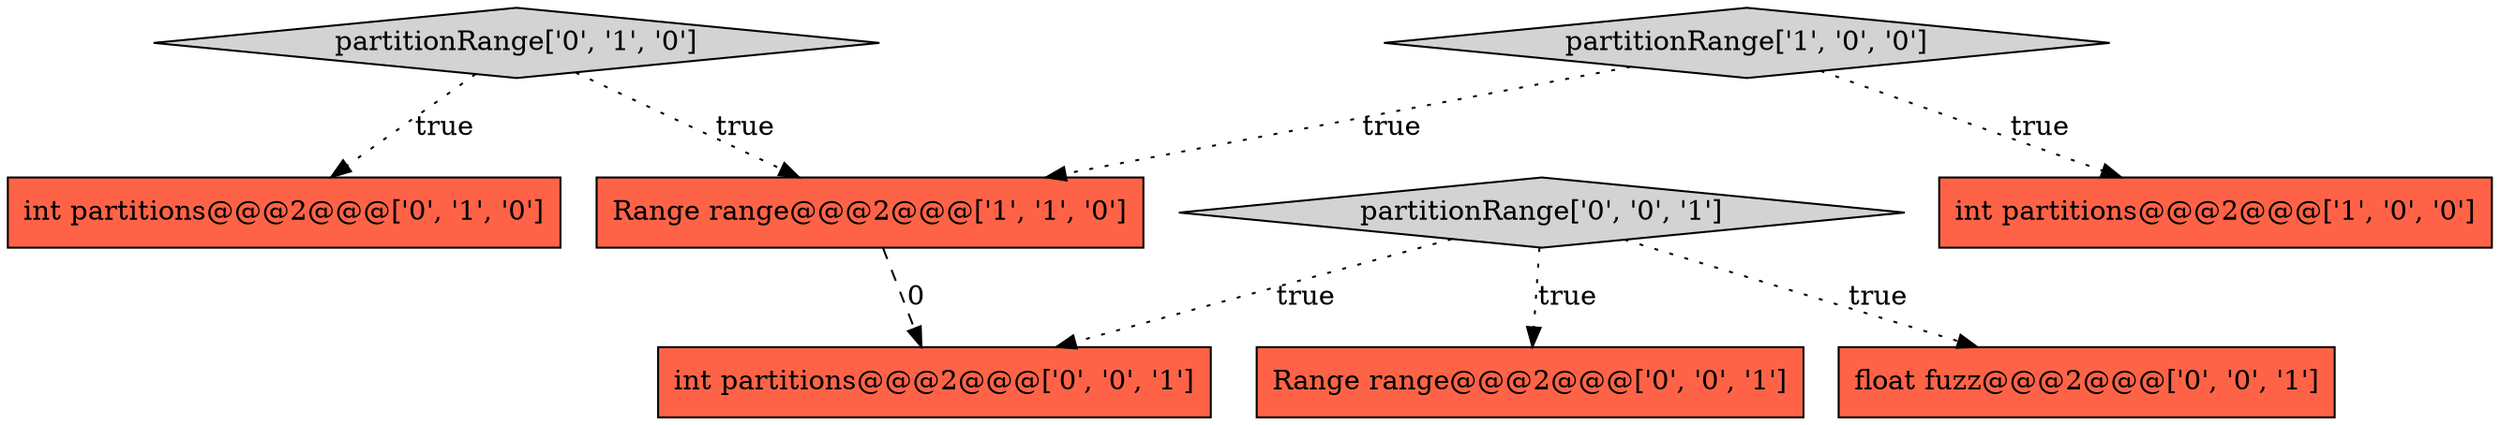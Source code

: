 digraph {
2 [style = filled, label = "Range range@@@2@@@['1', '1', '0']", fillcolor = tomato, shape = box image = "AAA0AAABBB1BBB"];
4 [style = filled, label = "partitionRange['0', '1', '0']", fillcolor = lightgray, shape = diamond image = "AAA0AAABBB2BBB"];
5 [style = filled, label = "float fuzz@@@2@@@['0', '0', '1']", fillcolor = tomato, shape = box image = "AAA0AAABBB3BBB"];
8 [style = filled, label = "int partitions@@@2@@@['0', '0', '1']", fillcolor = tomato, shape = box image = "AAA0AAABBB3BBB"];
0 [style = filled, label = "int partitions@@@2@@@['1', '0', '0']", fillcolor = tomato, shape = box image = "AAA0AAABBB1BBB"];
1 [style = filled, label = "partitionRange['1', '0', '0']", fillcolor = lightgray, shape = diamond image = "AAA0AAABBB1BBB"];
6 [style = filled, label = "Range range@@@2@@@['0', '0', '1']", fillcolor = tomato, shape = box image = "AAA0AAABBB3BBB"];
3 [style = filled, label = "int partitions@@@2@@@['0', '1', '0']", fillcolor = tomato, shape = box image = "AAA0AAABBB2BBB"];
7 [style = filled, label = "partitionRange['0', '0', '1']", fillcolor = lightgray, shape = diamond image = "AAA0AAABBB3BBB"];
1->2 [style = dotted, label="true"];
2->8 [style = dashed, label="0"];
4->3 [style = dotted, label="true"];
1->0 [style = dotted, label="true"];
7->5 [style = dotted, label="true"];
4->2 [style = dotted, label="true"];
7->8 [style = dotted, label="true"];
7->6 [style = dotted, label="true"];
}
